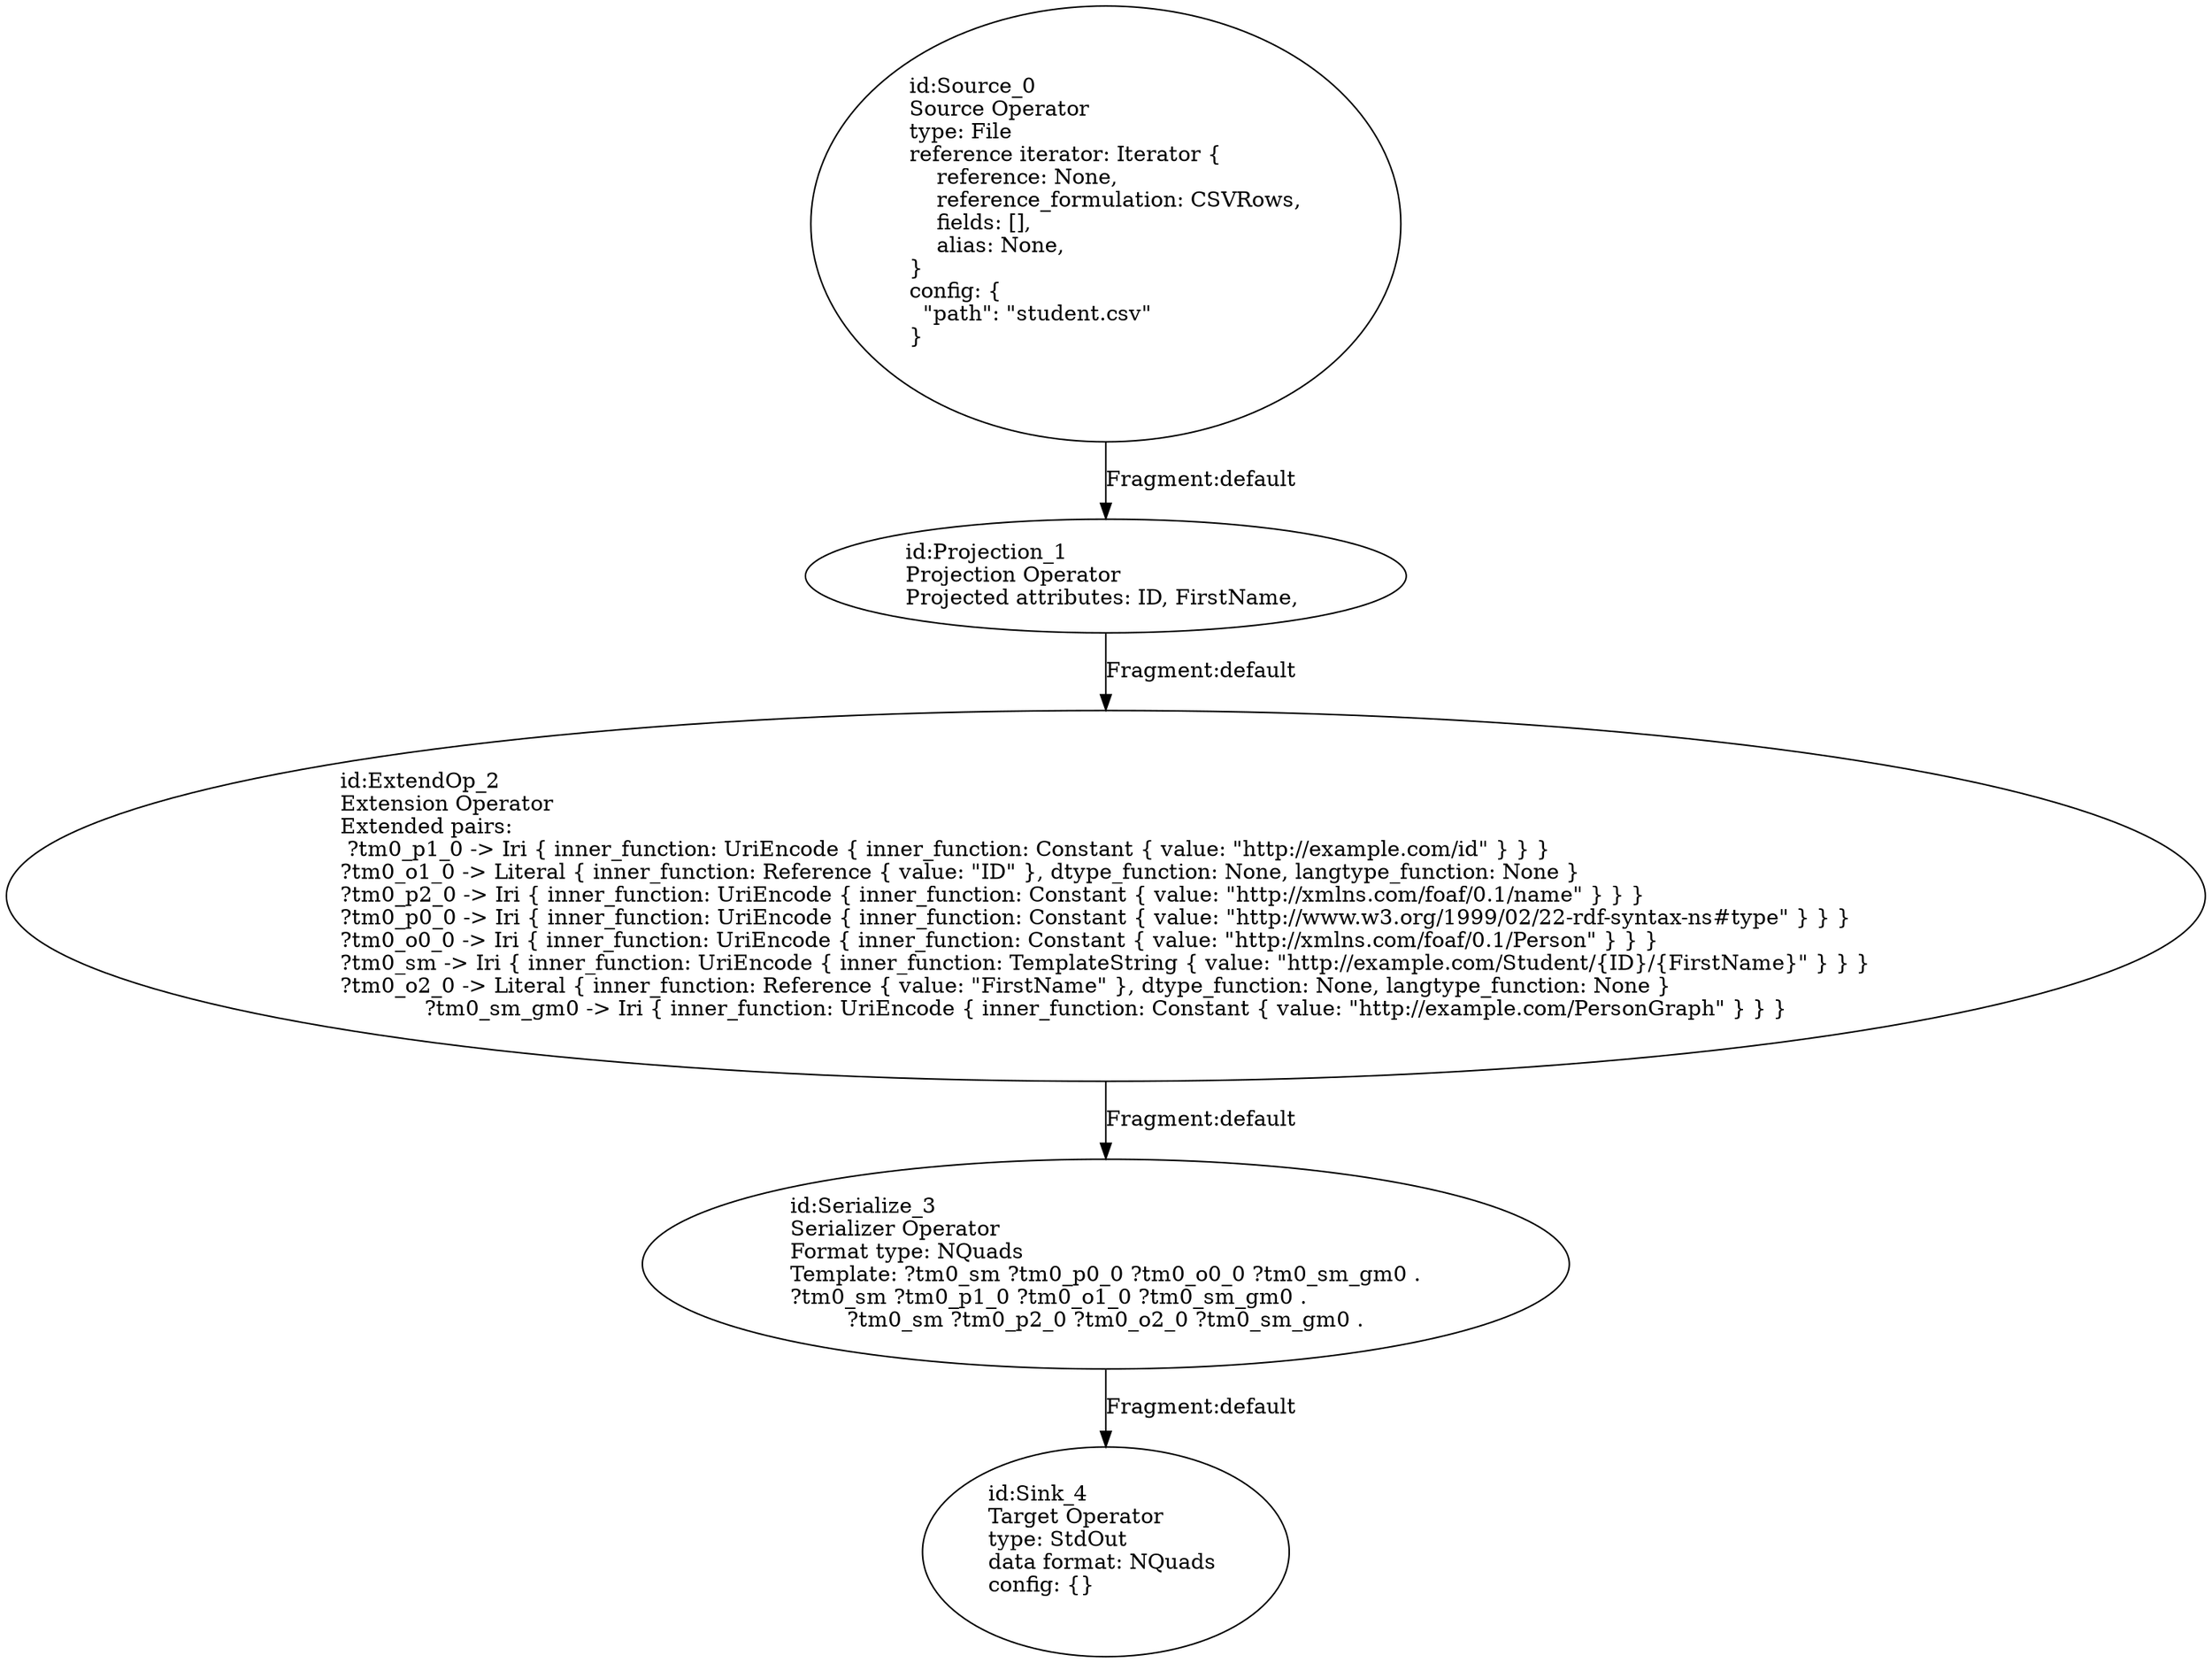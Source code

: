 digraph {
    0 [ label = "id:Source_0 \lSource Operator\ltype: File \lreference iterator: Iterator {\l    reference: None,\l    reference_formulation: CSVRows,\l    fields: [],\l    alias: None,\l} \lconfig: {\l  \"path\": \"student.csv\"\l}\l             " ]
    1 [ label = "id:Projection_1 \lProjection Operator\lProjected attributes: ID, FirstName, " ]
    2 [ label = "id:ExtendOp_2 \lExtension Operator\lExtended pairs: \l ?tm0_p1_0 -> Iri { inner_function: UriEncode { inner_function: Constant { value: \"http://example.com/id\" } } }\l?tm0_o1_0 -> Literal { inner_function: Reference { value: \"ID\" }, dtype_function: None, langtype_function: None }\l?tm0_p2_0 -> Iri { inner_function: UriEncode { inner_function: Constant { value: \"http://xmlns.com/foaf/0.1/name\" } } }\l?tm0_p0_0 -> Iri { inner_function: UriEncode { inner_function: Constant { value: \"http://www.w3.org/1999/02/22-rdf-syntax-ns#type\" } } }\l?tm0_o0_0 -> Iri { inner_function: UriEncode { inner_function: Constant { value: \"http://xmlns.com/foaf/0.1/Person\" } } }\l?tm0_sm -> Iri { inner_function: UriEncode { inner_function: TemplateString { value: \"http://example.com/Student/{ID}/{FirstName}\" } } }\l?tm0_o2_0 -> Literal { inner_function: Reference { value: \"FirstName\" }, dtype_function: None, langtype_function: None }\l?tm0_sm_gm0 -> Iri { inner_function: UriEncode { inner_function: Constant { value: \"http://example.com/PersonGraph\" } } }" ]
    3 [ label = "id:Serialize_3 \lSerializer Operator\lFormat type: NQuads\lTemplate: ?tm0_sm ?tm0_p0_0 ?tm0_o0_0 ?tm0_sm_gm0 .\l?tm0_sm ?tm0_p1_0 ?tm0_o1_0 ?tm0_sm_gm0 .\l?tm0_sm ?tm0_p2_0 ?tm0_o2_0 ?tm0_sm_gm0 ." ]
    4 [ label = "id:Sink_4 \lTarget Operator\ltype: StdOut \ldata format: NQuads \lconfig: {}\l             " ]
    0 -> 1 [ label = "Fragment:default" ]
    1 -> 2 [ label = "Fragment:default" ]
    2 -> 3 [ label = "Fragment:default" ]
    3 -> 4 [ label = "Fragment:default" ]
}
